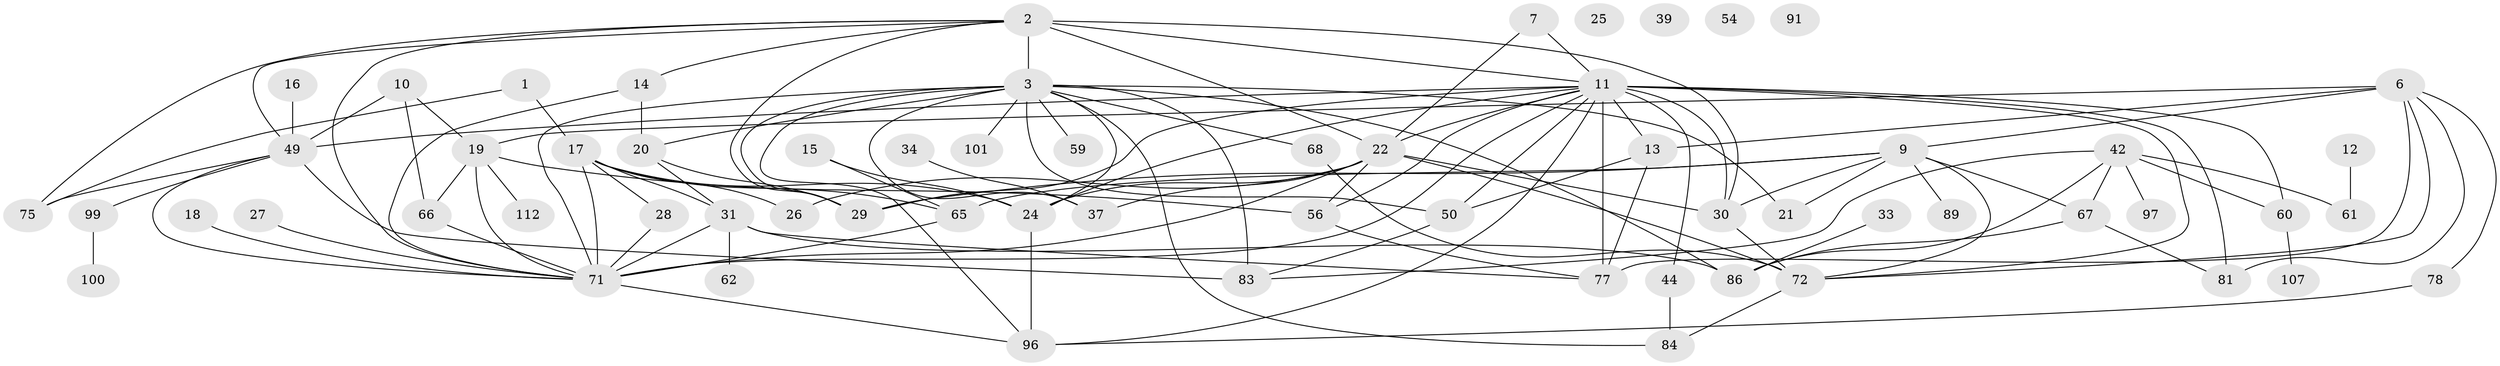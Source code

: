 // original degree distribution, {2: 0.23015873015873015, 7: 0.031746031746031744, 3: 0.21428571428571427, 1: 0.1349206349206349, 5: 0.1111111111111111, 6: 0.06349206349206349, 4: 0.1746031746031746, 0: 0.031746031746031744, 8: 0.007936507936507936}
// Generated by graph-tools (version 1.1) at 2025/12/03/09/25 04:12:52]
// undirected, 63 vertices, 120 edges
graph export_dot {
graph [start="1"]
  node [color=gray90,style=filled];
  1;
  2 [super="+108+63+4+69"];
  3 [super="+40+5+8+36"];
  6 [super="+93"];
  7;
  9 [super="+51+23+76"];
  10 [super="+35"];
  11 [super="+53+55+95"];
  12 [super="+45"];
  13 [super="+74"];
  14 [super="+46"];
  15;
  16;
  17 [super="+43"];
  18 [super="+119"];
  19 [super="+114+41"];
  20 [super="+115"];
  21 [super="+48"];
  22 [super="+38+98"];
  24 [super="+117"];
  25;
  26;
  27;
  28 [super="+120"];
  29 [super="+113"];
  30 [super="+32"];
  31 [super="+47"];
  33;
  34;
  37;
  39;
  42 [super="+125+70"];
  44;
  49 [super="+82+85+109"];
  50 [super="+94+79"];
  54;
  56 [super="+57"];
  59;
  60;
  61;
  62;
  65;
  66 [super="+92"];
  67;
  68;
  71 [super="+104+102"];
  72;
  75;
  77 [super="+118"];
  78;
  81;
  83 [super="+87"];
  84;
  86 [super="+105"];
  89;
  91;
  96 [super="+124"];
  97;
  99;
  100;
  101;
  107;
  112;
  1 -- 75;
  1 -- 17;
  2 -- 29 [weight=2];
  2 -- 75;
  2 -- 30;
  2 -- 71;
  2 -- 3 [weight=4];
  2 -- 22 [weight=3];
  2 -- 11;
  2 -- 14;
  2 -- 49;
  3 -- 59;
  3 -- 84;
  3 -- 83 [weight=2];
  3 -- 101;
  3 -- 96;
  3 -- 68;
  3 -- 37;
  3 -- 71;
  3 -- 20 [weight=3];
  3 -- 86 [weight=2];
  3 -- 24;
  3 -- 21;
  3 -- 29;
  3 -- 50;
  6 -- 77;
  6 -- 78;
  6 -- 81;
  6 -- 19;
  6 -- 72;
  6 -- 9;
  6 -- 13;
  7 -- 11;
  7 -- 22;
  9 -- 67;
  9 -- 72;
  9 -- 65;
  9 -- 30;
  9 -- 89;
  9 -- 29;
  9 -- 21;
  10 -- 49 [weight=2];
  10 -- 66;
  10 -- 19;
  11 -- 77 [weight=3];
  11 -- 71;
  11 -- 13 [weight=2];
  11 -- 49;
  11 -- 60;
  11 -- 30 [weight=2];
  11 -- 81;
  11 -- 72;
  11 -- 24;
  11 -- 29;
  11 -- 96;
  11 -- 44;
  11 -- 50;
  11 -- 56;
  11 -- 22;
  12 -- 61;
  13 -- 50;
  13 -- 77;
  14 -- 20;
  14 -- 71;
  15 -- 65;
  15 -- 24;
  16 -- 49;
  17 -- 24;
  17 -- 65;
  17 -- 71;
  17 -- 26;
  17 -- 28;
  17 -- 31;
  18 -- 71;
  19 -- 112;
  19 -- 66;
  19 -- 71;
  19 -- 56;
  20 -- 31;
  20 -- 29;
  22 -- 24;
  22 -- 71 [weight=2];
  22 -- 72;
  22 -- 56;
  22 -- 30;
  22 -- 37;
  22 -- 26;
  24 -- 96;
  27 -- 71;
  28 -- 71;
  30 -- 72;
  31 -- 62;
  31 -- 86;
  31 -- 77;
  31 -- 71;
  33 -- 86;
  34 -- 37;
  42 -- 67;
  42 -- 60;
  42 -- 61;
  42 -- 97;
  42 -- 86;
  42 -- 83;
  44 -- 84;
  49 -- 75;
  49 -- 99;
  49 -- 71;
  49 -- 83;
  50 -- 83;
  56 -- 77;
  60 -- 107;
  65 -- 71;
  66 -- 71;
  67 -- 81;
  67 -- 86;
  68 -- 72;
  71 -- 96;
  72 -- 84;
  78 -- 96;
  99 -- 100;
}
